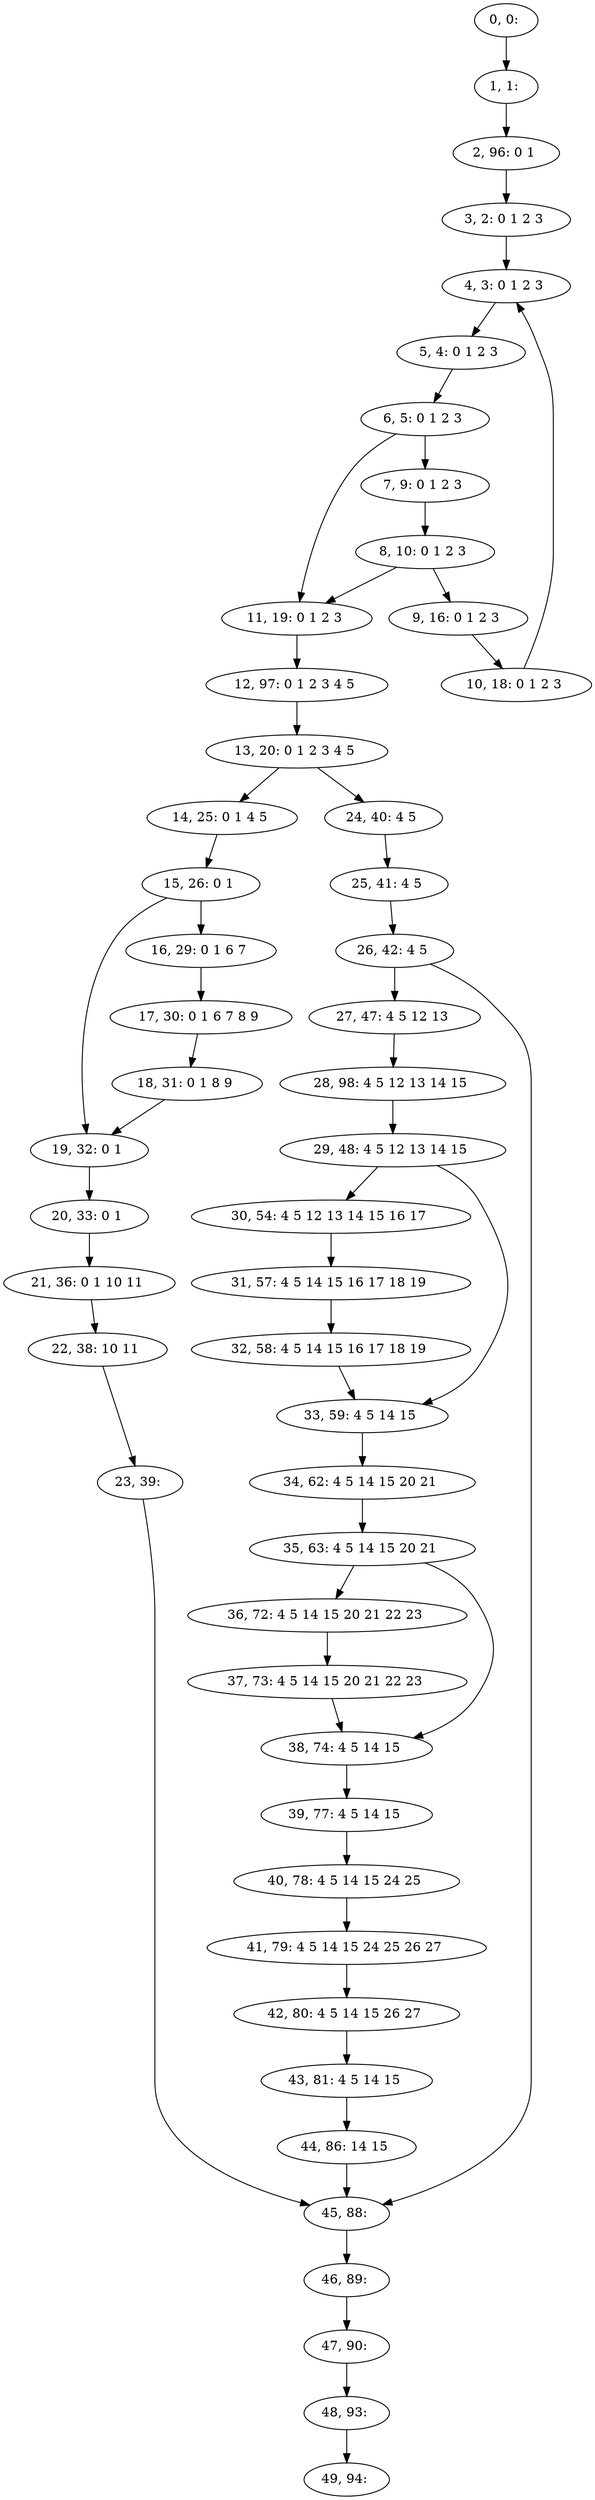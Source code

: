 digraph G {
0[label="0, 0: "];
1[label="1, 1: "];
2[label="2, 96: 0 1 "];
3[label="3, 2: 0 1 2 3 "];
4[label="4, 3: 0 1 2 3 "];
5[label="5, 4: 0 1 2 3 "];
6[label="6, 5: 0 1 2 3 "];
7[label="7, 9: 0 1 2 3 "];
8[label="8, 10: 0 1 2 3 "];
9[label="9, 16: 0 1 2 3 "];
10[label="10, 18: 0 1 2 3 "];
11[label="11, 19: 0 1 2 3 "];
12[label="12, 97: 0 1 2 3 4 5 "];
13[label="13, 20: 0 1 2 3 4 5 "];
14[label="14, 25: 0 1 4 5 "];
15[label="15, 26: 0 1 "];
16[label="16, 29: 0 1 6 7 "];
17[label="17, 30: 0 1 6 7 8 9 "];
18[label="18, 31: 0 1 8 9 "];
19[label="19, 32: 0 1 "];
20[label="20, 33: 0 1 "];
21[label="21, 36: 0 1 10 11 "];
22[label="22, 38: 10 11 "];
23[label="23, 39: "];
24[label="24, 40: 4 5 "];
25[label="25, 41: 4 5 "];
26[label="26, 42: 4 5 "];
27[label="27, 47: 4 5 12 13 "];
28[label="28, 98: 4 5 12 13 14 15 "];
29[label="29, 48: 4 5 12 13 14 15 "];
30[label="30, 54: 4 5 12 13 14 15 16 17 "];
31[label="31, 57: 4 5 14 15 16 17 18 19 "];
32[label="32, 58: 4 5 14 15 16 17 18 19 "];
33[label="33, 59: 4 5 14 15 "];
34[label="34, 62: 4 5 14 15 20 21 "];
35[label="35, 63: 4 5 14 15 20 21 "];
36[label="36, 72: 4 5 14 15 20 21 22 23 "];
37[label="37, 73: 4 5 14 15 20 21 22 23 "];
38[label="38, 74: 4 5 14 15 "];
39[label="39, 77: 4 5 14 15 "];
40[label="40, 78: 4 5 14 15 24 25 "];
41[label="41, 79: 4 5 14 15 24 25 26 27 "];
42[label="42, 80: 4 5 14 15 26 27 "];
43[label="43, 81: 4 5 14 15 "];
44[label="44, 86: 14 15 "];
45[label="45, 88: "];
46[label="46, 89: "];
47[label="47, 90: "];
48[label="48, 93: "];
49[label="49, 94: "];
0->1 ;
1->2 ;
2->3 ;
3->4 ;
4->5 ;
5->6 ;
6->7 ;
6->11 ;
7->8 ;
8->9 ;
8->11 ;
9->10 ;
10->4 ;
11->12 ;
12->13 ;
13->14 ;
13->24 ;
14->15 ;
15->16 ;
15->19 ;
16->17 ;
17->18 ;
18->19 ;
19->20 ;
20->21 ;
21->22 ;
22->23 ;
23->45 ;
24->25 ;
25->26 ;
26->27 ;
26->45 ;
27->28 ;
28->29 ;
29->30 ;
29->33 ;
30->31 ;
31->32 ;
32->33 ;
33->34 ;
34->35 ;
35->36 ;
35->38 ;
36->37 ;
37->38 ;
38->39 ;
39->40 ;
40->41 ;
41->42 ;
42->43 ;
43->44 ;
44->45 ;
45->46 ;
46->47 ;
47->48 ;
48->49 ;
}
